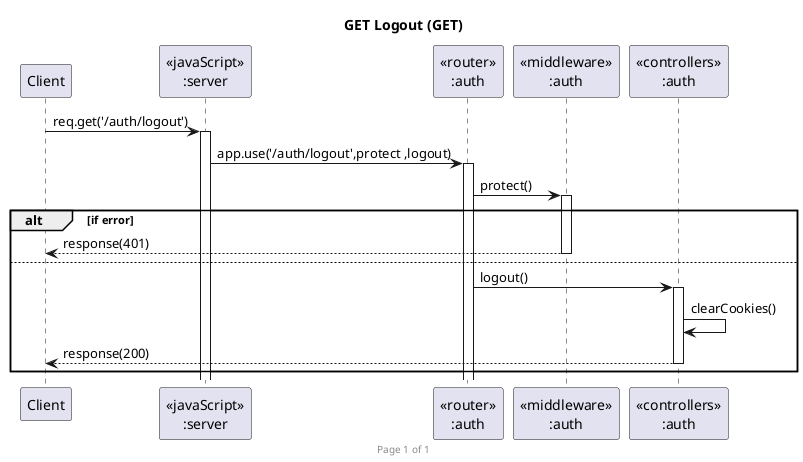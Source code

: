 @startuml GET Logout (GET)

footer Page %page% of %lastpage%
title "GET Logout (GET)"

participant "Client" as client
participant "<<javaScript>>\n:server" as server
participant "<<router>>\n:auth" as AuthRouter
participant "<<middleware>>\n:auth" as Middleware
participant "<<controllers>>\n:auth" as AuthController

client->server ++:req.get('/auth/logout')
server->AuthRouter ++:app.use('/auth/logout',protect ,logout)
AuthRouter->Middleware ++: protect()
alt if error
Middleware-->client --:response(401)
else
AuthRouter -> AuthController ++:logout()
AuthController->AuthController : clearCookies()
AuthController-->client --:response(200)
end
@enduml
